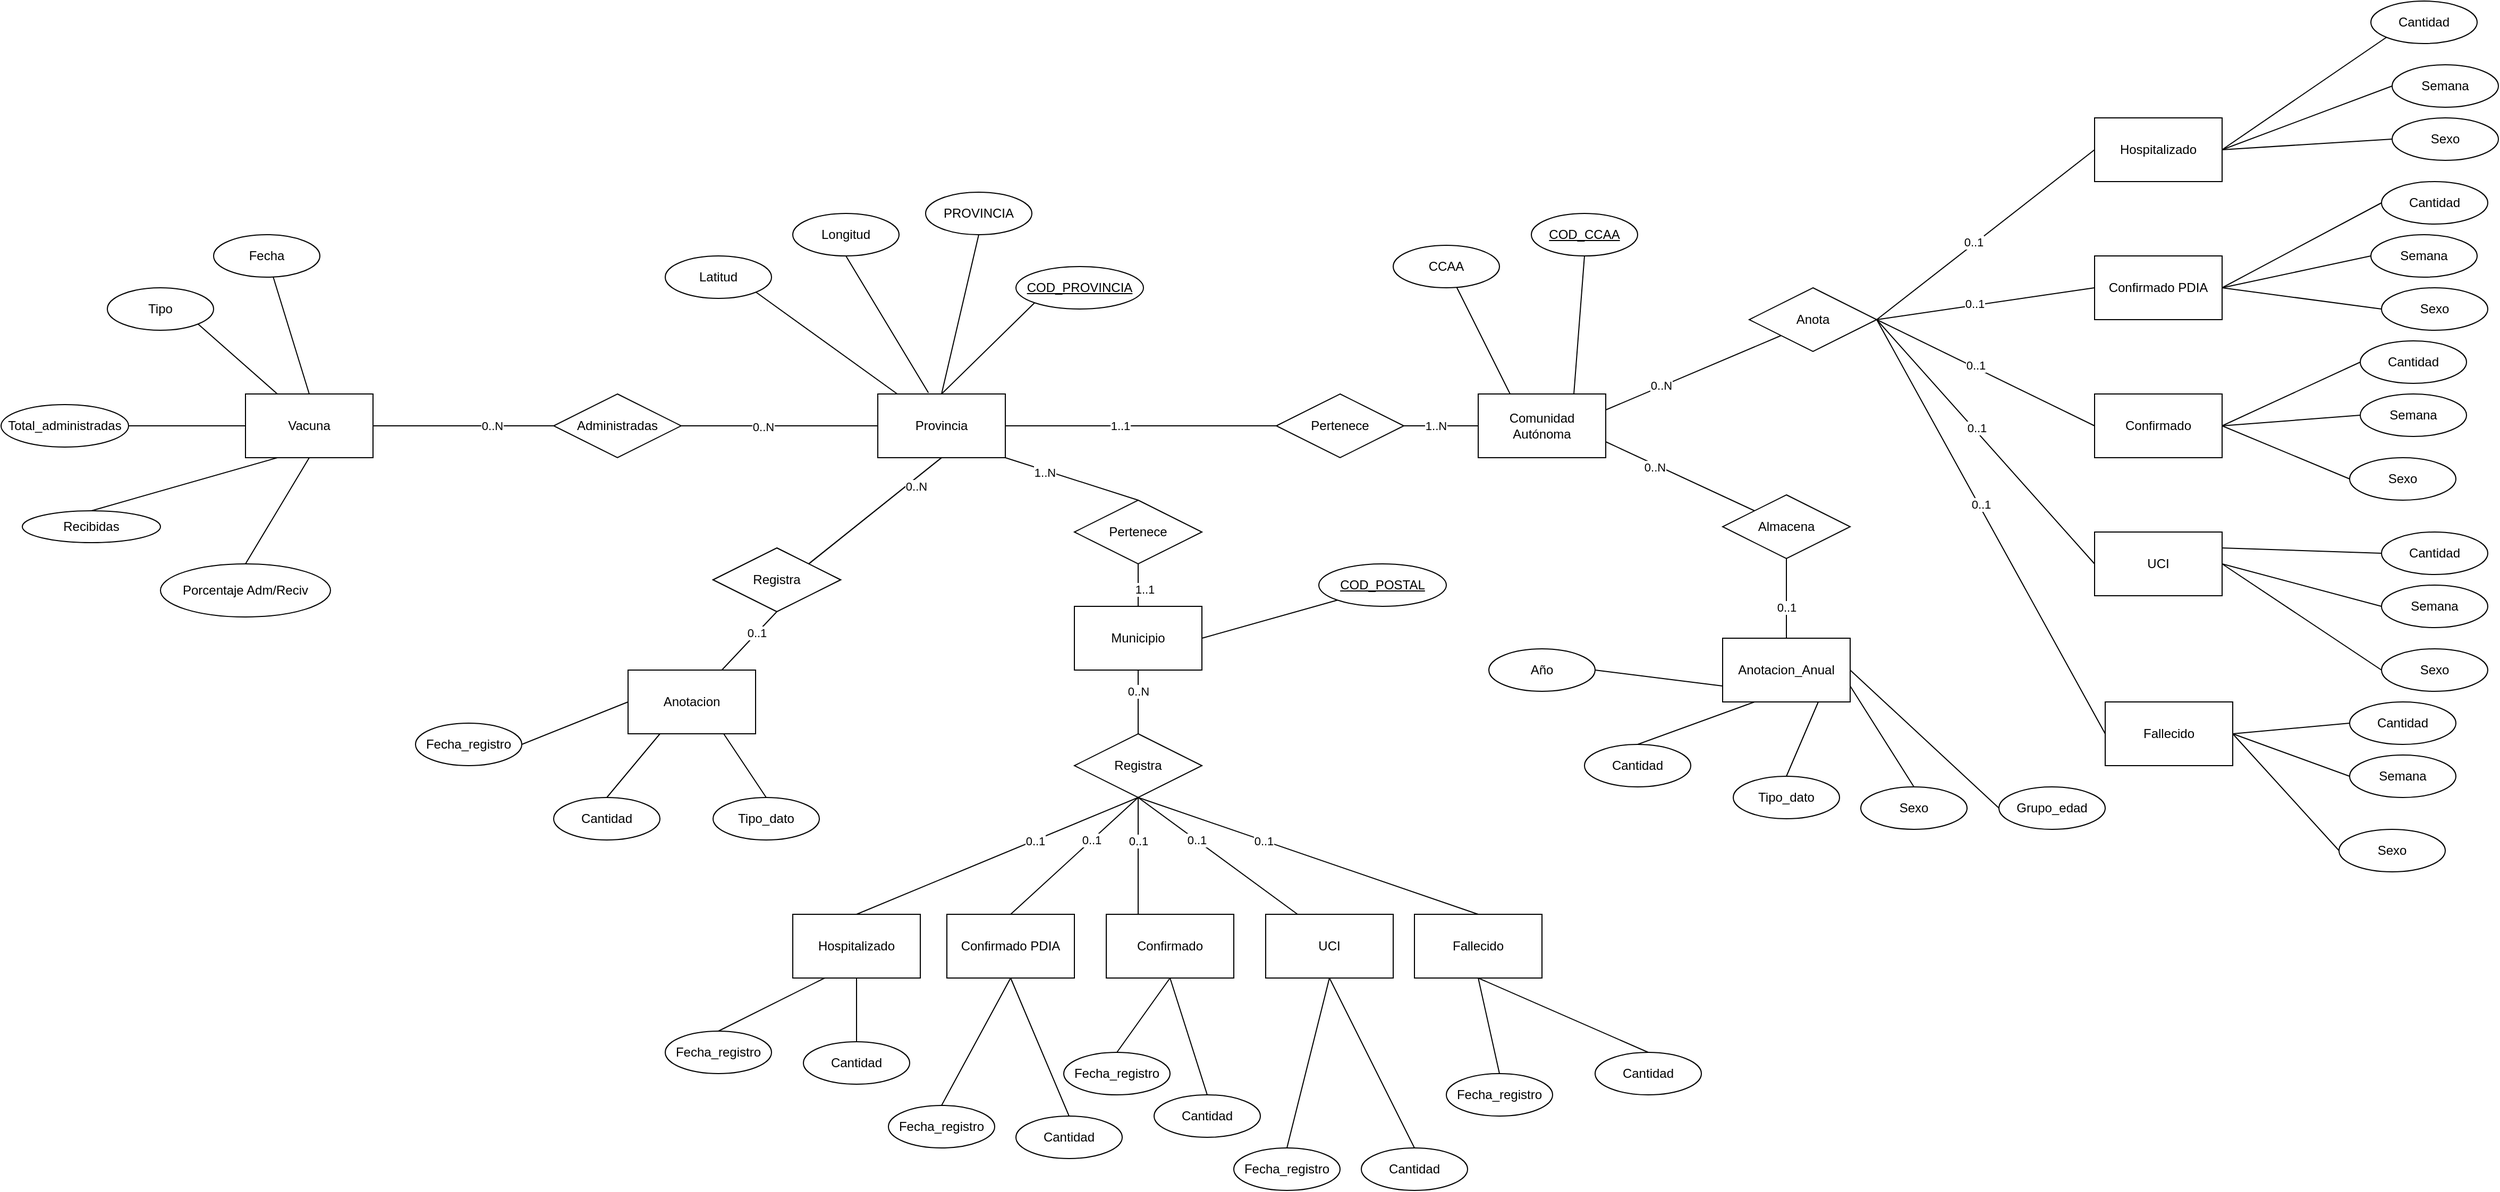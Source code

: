 <mxfile version="20.0.3" type="github">
  <diagram id="x1stXme_lI0jsgs1N3h_" name="Page-1">
    <mxGraphModel dx="2523" dy="934" grid="1" gridSize="10" guides="1" tooltips="1" connect="1" arrows="1" fold="1" page="1" pageScale="1" pageWidth="850" pageHeight="1100" math="0" shadow="0">
      <root>
        <mxCell id="0" />
        <mxCell id="1" parent="0" />
        <mxCell id="La3-25jKobvIbMl1DCS8-1" style="rounded=0;orthogonalLoop=1;jettySize=auto;html=1;exitX=0.5;exitY=1;exitDx=0;exitDy=0;entryX=1;entryY=0;entryDx=0;entryDy=0;endArrow=none;endFill=0;" parent="1" source="La3-25jKobvIbMl1DCS8-3" target="La3-25jKobvIbMl1DCS8-42" edge="1">
          <mxGeometry relative="1" as="geometry" />
        </mxCell>
        <mxCell id="La3-25jKobvIbMl1DCS8-2" value="0..N" style="edgeLabel;html=1;align=center;verticalAlign=middle;resizable=0;points=[];" parent="La3-25jKobvIbMl1DCS8-1" vertex="1" connectable="0">
          <mxGeometry x="-0.6" y="-2" relative="1" as="geometry">
            <mxPoint x="2" y="8" as="offset" />
          </mxGeometry>
        </mxCell>
        <mxCell id="La3-25jKobvIbMl1DCS8-3" value="Provincia" style="rounded=0;whiteSpace=wrap;html=1;" parent="1" vertex="1">
          <mxGeometry x="165" y="390" width="120" height="60" as="geometry" />
        </mxCell>
        <mxCell id="La3-25jKobvIbMl1DCS8-4" value="Pertenece" style="rhombus;whiteSpace=wrap;html=1;" parent="1" vertex="1">
          <mxGeometry x="540" y="390" width="120" height="60" as="geometry" />
        </mxCell>
        <mxCell id="La3-25jKobvIbMl1DCS8-5" value="Comunidad Autónoma" style="rounded=0;whiteSpace=wrap;html=1;" parent="1" vertex="1">
          <mxGeometry x="730" y="390" width="120" height="60" as="geometry" />
        </mxCell>
        <mxCell id="La3-25jKobvIbMl1DCS8-6" value="PROVINCIA" style="ellipse;whiteSpace=wrap;html=1;" parent="1" vertex="1">
          <mxGeometry x="210" y="200" width="100" height="40" as="geometry" />
        </mxCell>
        <mxCell id="La3-25jKobvIbMl1DCS8-7" value="&lt;u&gt;COD_PROVINCIA&lt;/u&gt;" style="ellipse;whiteSpace=wrap;html=1;" parent="1" vertex="1">
          <mxGeometry x="295" y="270" width="120" height="40" as="geometry" />
        </mxCell>
        <mxCell id="La3-25jKobvIbMl1DCS8-8" value="" style="endArrow=none;html=1;rounded=0;entryX=0;entryY=1;entryDx=0;entryDy=0;exitX=0.5;exitY=0;exitDx=0;exitDy=0;" parent="1" source="La3-25jKobvIbMl1DCS8-3" target="La3-25jKobvIbMl1DCS8-7" edge="1">
          <mxGeometry width="50" height="50" relative="1" as="geometry">
            <mxPoint x="405" y="530" as="sourcePoint" />
            <mxPoint x="455" y="480" as="targetPoint" />
          </mxGeometry>
        </mxCell>
        <mxCell id="La3-25jKobvIbMl1DCS8-9" value="" style="endArrow=none;html=1;rounded=0;entryX=0.5;entryY=1;entryDx=0;entryDy=0;exitX=0.5;exitY=0;exitDx=0;exitDy=0;" parent="1" source="La3-25jKobvIbMl1DCS8-3" target="La3-25jKobvIbMl1DCS8-6" edge="1">
          <mxGeometry width="50" height="50" relative="1" as="geometry">
            <mxPoint x="405" y="530" as="sourcePoint" />
            <mxPoint x="455" y="480" as="targetPoint" />
          </mxGeometry>
        </mxCell>
        <mxCell id="La3-25jKobvIbMl1DCS8-10" value="CCAA" style="ellipse;whiteSpace=wrap;html=1;" parent="1" vertex="1">
          <mxGeometry x="650" y="250" width="100" height="40" as="geometry" />
        </mxCell>
        <mxCell id="La3-25jKobvIbMl1DCS8-11" value="&lt;u&gt;COD_CCAA&lt;/u&gt;" style="ellipse;whiteSpace=wrap;html=1;" parent="1" vertex="1">
          <mxGeometry x="780" y="220" width="100" height="40" as="geometry" />
        </mxCell>
        <mxCell id="La3-25jKobvIbMl1DCS8-12" value="" style="endArrow=none;html=1;rounded=0;exitX=0.25;exitY=0;exitDx=0;exitDy=0;" parent="1" source="La3-25jKobvIbMl1DCS8-5" target="La3-25jKobvIbMl1DCS8-10" edge="1">
          <mxGeometry width="50" height="50" relative="1" as="geometry">
            <mxPoint x="670" y="380" as="sourcePoint" />
            <mxPoint x="720" y="330" as="targetPoint" />
          </mxGeometry>
        </mxCell>
        <mxCell id="La3-25jKobvIbMl1DCS8-13" value="" style="endArrow=none;html=1;rounded=0;entryX=0.5;entryY=1;entryDx=0;entryDy=0;exitX=0.75;exitY=0;exitDx=0;exitDy=0;" parent="1" source="La3-25jKobvIbMl1DCS8-5" target="La3-25jKobvIbMl1DCS8-11" edge="1">
          <mxGeometry width="50" height="50" relative="1" as="geometry">
            <mxPoint x="870" y="400" as="sourcePoint" />
            <mxPoint x="920" y="350" as="targetPoint" />
          </mxGeometry>
        </mxCell>
        <mxCell id="La3-25jKobvIbMl1DCS8-14" value="" style="endArrow=none;html=1;rounded=0;strokeColor=default;exitX=1;exitY=0.5;exitDx=0;exitDy=0;entryX=0;entryY=0.5;entryDx=0;entryDy=0;" parent="1" source="La3-25jKobvIbMl1DCS8-3" target="La3-25jKobvIbMl1DCS8-4" edge="1">
          <mxGeometry width="50" height="50" relative="1" as="geometry">
            <mxPoint x="275" y="450" as="sourcePoint" />
            <mxPoint x="345.0" y="420.0" as="targetPoint" />
          </mxGeometry>
        </mxCell>
        <mxCell id="La3-25jKobvIbMl1DCS8-15" value="1..1" style="edgeLabel;html=1;align=center;verticalAlign=middle;resizable=0;points=[];" parent="La3-25jKobvIbMl1DCS8-14" vertex="1" connectable="0">
          <mxGeometry x="-0.2" relative="1" as="geometry">
            <mxPoint x="6" as="offset" />
          </mxGeometry>
        </mxCell>
        <mxCell id="La3-25jKobvIbMl1DCS8-16" value="" style="endArrow=none;html=1;rounded=0;strokeColor=default;exitX=1;exitY=0.5;exitDx=0;exitDy=0;entryX=0;entryY=0.5;entryDx=0;entryDy=0;" parent="1" source="La3-25jKobvIbMl1DCS8-4" target="La3-25jKobvIbMl1DCS8-5" edge="1">
          <mxGeometry width="50" height="50" relative="1" as="geometry">
            <mxPoint x="670" y="419.5" as="sourcePoint" />
            <mxPoint x="770" y="419.5" as="targetPoint" />
          </mxGeometry>
        </mxCell>
        <mxCell id="La3-25jKobvIbMl1DCS8-17" value="1..N" style="edgeLabel;html=1;align=center;verticalAlign=middle;resizable=0;points=[];" parent="La3-25jKobvIbMl1DCS8-16" vertex="1" connectable="0">
          <mxGeometry x="0.214" y="-1" relative="1" as="geometry">
            <mxPoint x="-13" y="-1" as="offset" />
          </mxGeometry>
        </mxCell>
        <mxCell id="La3-25jKobvIbMl1DCS8-18" value="Vacuna" style="rounded=0;whiteSpace=wrap;html=1;" parent="1" vertex="1">
          <mxGeometry x="-430" y="390" width="120" height="60" as="geometry" />
        </mxCell>
        <mxCell id="La3-25jKobvIbMl1DCS8-19" value="Tipo" style="ellipse;whiteSpace=wrap;html=1;" parent="1" vertex="1">
          <mxGeometry x="-560" y="290" width="100" height="40" as="geometry" />
        </mxCell>
        <mxCell id="La3-25jKobvIbMl1DCS8-20" value="" style="endArrow=none;html=1;rounded=0;strokeColor=default;entryX=0.25;entryY=0;entryDx=0;entryDy=0;exitX=1;exitY=1;exitDx=0;exitDy=0;" parent="1" source="La3-25jKobvIbMl1DCS8-19" target="La3-25jKobvIbMl1DCS8-18" edge="1">
          <mxGeometry width="50" height="50" relative="1" as="geometry">
            <mxPoint x="-710" y="490" as="sourcePoint" />
            <mxPoint x="-660" y="440" as="targetPoint" />
          </mxGeometry>
        </mxCell>
        <mxCell id="La3-25jKobvIbMl1DCS8-21" value="Total_administradas" style="ellipse;whiteSpace=wrap;html=1;" parent="1" vertex="1">
          <mxGeometry x="-660" y="400" width="120" height="40" as="geometry" />
        </mxCell>
        <mxCell id="La3-25jKobvIbMl1DCS8-22" value="" style="endArrow=none;html=1;rounded=0;strokeColor=default;entryX=0;entryY=0.5;entryDx=0;entryDy=0;exitX=1;exitY=0.5;exitDx=0;exitDy=0;" parent="1" source="La3-25jKobvIbMl1DCS8-21" target="La3-25jKobvIbMl1DCS8-18" edge="1">
          <mxGeometry width="50" height="50" relative="1" as="geometry">
            <mxPoint x="-560" y="510" as="sourcePoint" />
            <mxPoint x="-460" y="460" as="targetPoint" />
          </mxGeometry>
        </mxCell>
        <mxCell id="La3-25jKobvIbMl1DCS8-23" value="Recibidas" style="ellipse;whiteSpace=wrap;html=1;" parent="1" vertex="1">
          <mxGeometry x="-640" y="500" width="130" height="30" as="geometry" />
        </mxCell>
        <mxCell id="La3-25jKobvIbMl1DCS8-24" value="" style="endArrow=none;html=1;rounded=0;strokeColor=default;entryX=0.25;entryY=1;entryDx=0;entryDy=0;exitX=0.5;exitY=0;exitDx=0;exitDy=0;" parent="1" source="La3-25jKobvIbMl1DCS8-23" target="La3-25jKobvIbMl1DCS8-18" edge="1">
          <mxGeometry width="50" height="50" relative="1" as="geometry">
            <mxPoint x="-650" y="540" as="sourcePoint" />
            <mxPoint x="-570" y="450" as="targetPoint" />
          </mxGeometry>
        </mxCell>
        <mxCell id="La3-25jKobvIbMl1DCS8-25" value="Porcentaje Adm/Reciv" style="ellipse;whiteSpace=wrap;html=1;" parent="1" vertex="1">
          <mxGeometry x="-510" y="550" width="160" height="50" as="geometry" />
        </mxCell>
        <mxCell id="La3-25jKobvIbMl1DCS8-26" value="" style="endArrow=none;html=1;rounded=0;strokeColor=default;exitX=0.5;exitY=0;exitDx=0;exitDy=0;entryX=0.5;entryY=1;entryDx=0;entryDy=0;" parent="1" source="La3-25jKobvIbMl1DCS8-25" target="La3-25jKobvIbMl1DCS8-18" edge="1">
          <mxGeometry width="50" height="50" relative="1" as="geometry">
            <mxPoint x="-420" y="570" as="sourcePoint" />
            <mxPoint x="-440" y="450" as="targetPoint" />
          </mxGeometry>
        </mxCell>
        <mxCell id="La3-25jKobvIbMl1DCS8-27" value="Administradas" style="rhombus;whiteSpace=wrap;html=1;" parent="1" vertex="1">
          <mxGeometry x="-140" y="390" width="120" height="60" as="geometry" />
        </mxCell>
        <mxCell id="La3-25jKobvIbMl1DCS8-28" value="" style="endArrow=none;html=1;rounded=0;entryX=0;entryY=0.5;entryDx=0;entryDy=0;exitX=1;exitY=0.5;exitDx=0;exitDy=0;" parent="1" source="La3-25jKobvIbMl1DCS8-27" target="La3-25jKobvIbMl1DCS8-3" edge="1">
          <mxGeometry width="50" height="50" relative="1" as="geometry">
            <mxPoint x="244.64" y="550.86" as="sourcePoint" />
            <mxPoint x="210" y="420" as="targetPoint" />
          </mxGeometry>
        </mxCell>
        <mxCell id="La3-25jKobvIbMl1DCS8-29" value="0..N" style="edgeLabel;html=1;align=center;verticalAlign=middle;resizable=0;points=[];" parent="La3-25jKobvIbMl1DCS8-28" vertex="1" connectable="0">
          <mxGeometry x="0.25" y="-1" relative="1" as="geometry">
            <mxPoint x="-39" as="offset" />
          </mxGeometry>
        </mxCell>
        <mxCell id="La3-25jKobvIbMl1DCS8-30" value="" style="endArrow=none;html=1;rounded=0;entryX=0;entryY=0.5;entryDx=0;entryDy=0;exitX=1;exitY=0.5;exitDx=0;exitDy=0;" parent="1" source="La3-25jKobvIbMl1DCS8-18" target="La3-25jKobvIbMl1DCS8-27" edge="1">
          <mxGeometry width="50" height="50" relative="1" as="geometry">
            <mxPoint x="-320" y="520" as="sourcePoint" />
            <mxPoint x="-240" y="450" as="targetPoint" />
          </mxGeometry>
        </mxCell>
        <mxCell id="La3-25jKobvIbMl1DCS8-31" value="0..N" style="edgeLabel;html=1;align=center;verticalAlign=middle;resizable=0;points=[];" parent="La3-25jKobvIbMl1DCS8-30" vertex="1" connectable="0">
          <mxGeometry x="-0.4" y="-2" relative="1" as="geometry">
            <mxPoint x="61" y="-2" as="offset" />
          </mxGeometry>
        </mxCell>
        <mxCell id="La3-25jKobvIbMl1DCS8-32" value="Anotacion" style="rounded=0;whiteSpace=wrap;html=1;" parent="1" vertex="1">
          <mxGeometry x="-70" y="650" width="120" height="60" as="geometry" />
        </mxCell>
        <mxCell id="La3-25jKobvIbMl1DCS8-33" value="Municipio" style="rounded=0;whiteSpace=wrap;html=1;" parent="1" vertex="1">
          <mxGeometry x="350" y="590" width="120" height="60" as="geometry" />
        </mxCell>
        <mxCell id="La3-25jKobvIbMl1DCS8-34" value="Tipo_dato" style="ellipse;whiteSpace=wrap;html=1;" parent="1" vertex="1">
          <mxGeometry x="10" y="770" width="100" height="40" as="geometry" />
        </mxCell>
        <mxCell id="La3-25jKobvIbMl1DCS8-35" value="" style="endArrow=none;html=1;rounded=0;entryX=0.5;entryY=0;entryDx=0;entryDy=0;exitX=0.75;exitY=1;exitDx=0;exitDy=0;" parent="1" source="La3-25jKobvIbMl1DCS8-32" target="La3-25jKobvIbMl1DCS8-34" edge="1">
          <mxGeometry width="50" height="50" relative="1" as="geometry">
            <mxPoint x="-75.0" y="725.0" as="sourcePoint" />
            <mxPoint x="5.0" y="625" as="targetPoint" />
          </mxGeometry>
        </mxCell>
        <mxCell id="La3-25jKobvIbMl1DCS8-36" value="Cantidad" style="ellipse;whiteSpace=wrap;html=1;" parent="1" vertex="1">
          <mxGeometry x="-140" y="770" width="100" height="40" as="geometry" />
        </mxCell>
        <mxCell id="La3-25jKobvIbMl1DCS8-37" value="" style="endArrow=none;html=1;rounded=0;entryX=0.5;entryY=0;entryDx=0;entryDy=0;exitX=0.25;exitY=1;exitDx=0;exitDy=0;" parent="1" source="La3-25jKobvIbMl1DCS8-32" target="La3-25jKobvIbMl1DCS8-36" edge="1">
          <mxGeometry width="50" height="50" relative="1" as="geometry">
            <mxPoint x="-5.0" y="825.0" as="sourcePoint" />
            <mxPoint x="99.854" y="875.774" as="targetPoint" />
          </mxGeometry>
        </mxCell>
        <mxCell id="La3-25jKobvIbMl1DCS8-38" value="Latitud" style="ellipse;whiteSpace=wrap;html=1;" parent="1" vertex="1">
          <mxGeometry x="-35" y="260" width="100" height="40" as="geometry" />
        </mxCell>
        <mxCell id="La3-25jKobvIbMl1DCS8-39" value="Longitud" style="ellipse;whiteSpace=wrap;html=1;" parent="1" vertex="1">
          <mxGeometry x="85" y="220" width="100" height="40" as="geometry" />
        </mxCell>
        <mxCell id="La3-25jKobvIbMl1DCS8-40" value="" style="endArrow=none;html=1;rounded=0;entryX=0.5;entryY=1;entryDx=0;entryDy=0;exitX=0.397;exitY=-0.018;exitDx=0;exitDy=0;exitPerimeter=0;" parent="1" source="La3-25jKobvIbMl1DCS8-3" target="La3-25jKobvIbMl1DCS8-39" edge="1">
          <mxGeometry width="50" height="50" relative="1" as="geometry">
            <mxPoint x="235.0" y="400.0" as="sourcePoint" />
            <mxPoint x="359.854" y="344.226" as="targetPoint" />
          </mxGeometry>
        </mxCell>
        <mxCell id="La3-25jKobvIbMl1DCS8-41" value="" style="endArrow=none;html=1;rounded=0;entryX=1;entryY=1;entryDx=0;entryDy=0;" parent="1" source="La3-25jKobvIbMl1DCS8-3" target="La3-25jKobvIbMl1DCS8-38" edge="1">
          <mxGeometry width="50" height="50" relative="1" as="geometry">
            <mxPoint x="245.0" y="410.0" as="sourcePoint" />
            <mxPoint x="369.854" y="354.226" as="targetPoint" />
          </mxGeometry>
        </mxCell>
        <mxCell id="La3-25jKobvIbMl1DCS8-42" value="Registra" style="rhombus;whiteSpace=wrap;html=1;" parent="1" vertex="1">
          <mxGeometry x="10" y="535" width="120" height="60" as="geometry" />
        </mxCell>
        <mxCell id="La3-25jKobvIbMl1DCS8-43" style="rounded=0;orthogonalLoop=1;jettySize=auto;html=1;exitX=0.5;exitY=1;exitDx=0;exitDy=0;endArrow=none;endFill=0;" parent="1" source="La3-25jKobvIbMl1DCS8-42" target="La3-25jKobvIbMl1DCS8-32" edge="1">
          <mxGeometry relative="1" as="geometry">
            <mxPoint x="224.58" y="570.0" as="sourcePoint" />
            <mxPoint x="224.58" y="630" as="targetPoint" />
          </mxGeometry>
        </mxCell>
        <mxCell id="La3-25jKobvIbMl1DCS8-44" value="0..1" style="edgeLabel;html=1;align=center;verticalAlign=middle;resizable=0;points=[];" parent="La3-25jKobvIbMl1DCS8-43" vertex="1" connectable="0">
          <mxGeometry x="-0.267" relative="1" as="geometry">
            <mxPoint as="offset" />
          </mxGeometry>
        </mxCell>
        <mxCell id="La3-25jKobvIbMl1DCS8-45" value="Fecha_registro" style="ellipse;whiteSpace=wrap;html=1;" parent="1" vertex="1">
          <mxGeometry x="-270" y="700" width="100" height="40" as="geometry" />
        </mxCell>
        <mxCell id="La3-25jKobvIbMl1DCS8-46" value="" style="endArrow=none;html=1;rounded=0;entryX=1;entryY=0.5;entryDx=0;entryDy=0;exitX=0;exitY=0.5;exitDx=0;exitDy=0;" parent="1" source="La3-25jKobvIbMl1DCS8-32" target="La3-25jKobvIbMl1DCS8-45" edge="1">
          <mxGeometry width="50" height="50" relative="1" as="geometry">
            <mxPoint x="235" y="400.0" as="sourcePoint" />
            <mxPoint x="322.574" y="314.142" as="targetPoint" />
          </mxGeometry>
        </mxCell>
        <mxCell id="La3-25jKobvIbMl1DCS8-54" value="Semana" style="ellipse;whiteSpace=wrap;html=1;" parent="1" vertex="1">
          <mxGeometry x="1590" y="80" width="100" height="40" as="geometry" />
        </mxCell>
        <mxCell id="La3-25jKobvIbMl1DCS8-55" value="" style="endArrow=none;html=1;rounded=0;entryX=0;entryY=0.5;entryDx=0;entryDy=0;exitX=1;exitY=0.5;exitDx=0;exitDy=0;" parent="1" source="La3-25jKobvIbMl1DCS8-120" target="La3-25jKobvIbMl1DCS8-54" edge="1">
          <mxGeometry width="50" height="50" relative="1" as="geometry">
            <mxPoint x="1310" y="260" as="sourcePoint" />
            <mxPoint x="1250" y="320" as="targetPoint" />
          </mxGeometry>
        </mxCell>
        <mxCell id="La3-25jKobvIbMl1DCS8-56" value="Grupo_edad" style="ellipse;whiteSpace=wrap;html=1;" parent="1" vertex="1">
          <mxGeometry x="1220" y="760" width="100" height="40" as="geometry" />
        </mxCell>
        <mxCell id="La3-25jKobvIbMl1DCS8-57" value="" style="endArrow=none;html=1;rounded=0;exitX=0;exitY=0.5;exitDx=0;exitDy=0;entryX=1;entryY=0.5;entryDx=0;entryDy=0;" parent="1" source="La3-25jKobvIbMl1DCS8-56" target="La3-25jKobvIbMl1DCS8-78" edge="1">
          <mxGeometry width="50" height="50" relative="1" as="geometry">
            <mxPoint x="1515" y="430" as="sourcePoint" />
            <mxPoint x="1280" y="600" as="targetPoint" />
          </mxGeometry>
        </mxCell>
        <mxCell id="La3-25jKobvIbMl1DCS8-58" value="Pertenece" style="rhombus;whiteSpace=wrap;html=1;" parent="1" vertex="1">
          <mxGeometry x="350" y="490" width="120" height="60" as="geometry" />
        </mxCell>
        <mxCell id="La3-25jKobvIbMl1DCS8-59" value="" style="endArrow=none;html=1;rounded=0;strokeColor=default;exitX=0.5;exitY=0;exitDx=0;exitDy=0;entryX=0.5;entryY=1;entryDx=0;entryDy=0;" parent="1" source="La3-25jKobvIbMl1DCS8-33" target="La3-25jKobvIbMl1DCS8-58" edge="1">
          <mxGeometry width="50" height="50" relative="1" as="geometry">
            <mxPoint x="232.5" y="520" as="sourcePoint" />
            <mxPoint x="292.5" y="520.0" as="targetPoint" />
          </mxGeometry>
        </mxCell>
        <mxCell id="La3-25jKobvIbMl1DCS8-60" value="1..1" style="edgeLabel;html=1;align=center;verticalAlign=middle;resizable=0;points=[];" parent="La3-25jKobvIbMl1DCS8-59" vertex="1" connectable="0">
          <mxGeometry x="-0.2" relative="1" as="geometry">
            <mxPoint x="6" as="offset" />
          </mxGeometry>
        </mxCell>
        <mxCell id="La3-25jKobvIbMl1DCS8-61" value="" style="endArrow=none;html=1;rounded=0;strokeColor=default;exitX=0.5;exitY=0;exitDx=0;exitDy=0;entryX=1;entryY=1;entryDx=0;entryDy=0;" parent="1" source="La3-25jKobvIbMl1DCS8-58" target="La3-25jKobvIbMl1DCS8-3" edge="1">
          <mxGeometry width="50" height="50" relative="1" as="geometry">
            <mxPoint x="617.5" y="519.5" as="sourcePoint" />
            <mxPoint x="677.5" y="520" as="targetPoint" />
          </mxGeometry>
        </mxCell>
        <mxCell id="La3-25jKobvIbMl1DCS8-62" value="1..N" style="edgeLabel;html=1;align=center;verticalAlign=middle;resizable=0;points=[];" parent="La3-25jKobvIbMl1DCS8-61" vertex="1" connectable="0">
          <mxGeometry x="0.214" y="-1" relative="1" as="geometry">
            <mxPoint x="-13" y="-1" as="offset" />
          </mxGeometry>
        </mxCell>
        <mxCell id="La3-25jKobvIbMl1DCS8-67" value="" style="endArrow=none;html=1;rounded=0;entryX=0.5;entryY=0;entryDx=0;entryDy=0;exitX=0.5;exitY=1;exitDx=0;exitDy=0;" parent="1" source="La3-25jKobvIbMl1DCS8-99" target="La3-25jKobvIbMl1DCS8-106" edge="1">
          <mxGeometry width="50" height="50" relative="1" as="geometry">
            <mxPoint x="385" y="880" as="sourcePoint" />
            <mxPoint x="335.0" y="940" as="targetPoint" />
          </mxGeometry>
        </mxCell>
        <mxCell id="La3-25jKobvIbMl1DCS8-68" style="rounded=0;orthogonalLoop=1;jettySize=auto;html=1;exitX=0.5;exitY=1;exitDx=0;exitDy=0;entryX=1;entryY=0;entryDx=0;entryDy=0;endArrow=none;endFill=0;" parent="1" target="La3-25jKobvIbMl1DCS8-70" edge="1">
          <mxGeometry relative="1" as="geometry">
            <mxPoint x="225" y="450" as="sourcePoint" />
          </mxGeometry>
        </mxCell>
        <mxCell id="La3-25jKobvIbMl1DCS8-69" value="0..N" style="edgeLabel;html=1;align=center;verticalAlign=middle;resizable=0;points=[];" parent="La3-25jKobvIbMl1DCS8-68" vertex="1" connectable="0">
          <mxGeometry x="-0.6" y="-2" relative="1" as="geometry">
            <mxPoint x="2" y="8" as="offset" />
          </mxGeometry>
        </mxCell>
        <mxCell id="La3-25jKobvIbMl1DCS8-70" value="Registra" style="rhombus;whiteSpace=wrap;html=1;" parent="1" vertex="1">
          <mxGeometry x="10" y="535" width="120" height="60" as="geometry" />
        </mxCell>
        <mxCell id="La3-25jKobvIbMl1DCS8-71" style="rounded=0;orthogonalLoop=1;jettySize=auto;html=1;exitX=0.5;exitY=1;exitDx=0;exitDy=0;endArrow=none;endFill=0;entryX=0.5;entryY=0;entryDx=0;entryDy=0;" parent="1" source="La3-25jKobvIbMl1DCS8-77" target="La3-25jKobvIbMl1DCS8-99" edge="1">
          <mxGeometry relative="1" as="geometry">
            <mxPoint x="700" y="825" as="sourcePoint" />
            <mxPoint x="410.0" y="810" as="targetPoint" />
          </mxGeometry>
        </mxCell>
        <mxCell id="La3-25jKobvIbMl1DCS8-72" value="0..1" style="edgeLabel;html=1;align=center;verticalAlign=middle;resizable=0;points=[];" parent="La3-25jKobvIbMl1DCS8-71" vertex="1" connectable="0">
          <mxGeometry x="-0.267" relative="1" as="geometry">
            <mxPoint as="offset" />
          </mxGeometry>
        </mxCell>
        <mxCell id="La3-25jKobvIbMl1DCS8-73" value="Fecha_registro" style="ellipse;whiteSpace=wrap;html=1;" parent="1" vertex="1">
          <mxGeometry x="-35" y="990" width="100" height="40" as="geometry" />
        </mxCell>
        <mxCell id="La3-25jKobvIbMl1DCS8-74" value="" style="endArrow=none;html=1;rounded=0;entryX=0.5;entryY=0;entryDx=0;entryDy=0;exitX=0.25;exitY=1;exitDx=0;exitDy=0;" parent="1" source="La3-25jKobvIbMl1DCS8-99" target="La3-25jKobvIbMl1DCS8-73" edge="1">
          <mxGeometry width="50" height="50" relative="1" as="geometry">
            <mxPoint x="640" y="795" as="sourcePoint" />
            <mxPoint x="952.574" y="544.142" as="targetPoint" />
          </mxGeometry>
        </mxCell>
        <mxCell id="La3-25jKobvIbMl1DCS8-75" style="rounded=0;orthogonalLoop=1;jettySize=auto;html=1;exitX=0.5;exitY=1;exitDx=0;exitDy=0;entryX=0.5;entryY=0;entryDx=0;entryDy=0;endArrow=none;endFill=0;" parent="1" source="La3-25jKobvIbMl1DCS8-33" target="La3-25jKobvIbMl1DCS8-77" edge="1">
          <mxGeometry relative="1" as="geometry">
            <mxPoint x="855" y="680" as="sourcePoint" />
          </mxGeometry>
        </mxCell>
        <mxCell id="La3-25jKobvIbMl1DCS8-76" value="0..N" style="edgeLabel;html=1;align=center;verticalAlign=middle;resizable=0;points=[];" parent="La3-25jKobvIbMl1DCS8-75" vertex="1" connectable="0">
          <mxGeometry x="-0.6" y="-2" relative="1" as="geometry">
            <mxPoint x="2" y="8" as="offset" />
          </mxGeometry>
        </mxCell>
        <mxCell id="La3-25jKobvIbMl1DCS8-77" value="Registra" style="rhombus;whiteSpace=wrap;html=1;" parent="1" vertex="1">
          <mxGeometry x="350" y="710" width="120" height="60" as="geometry" />
        </mxCell>
        <mxCell id="La3-25jKobvIbMl1DCS8-78" value="Anotacion_Anual" style="rounded=0;whiteSpace=wrap;html=1;" parent="1" vertex="1">
          <mxGeometry x="960" y="620" width="120" height="60" as="geometry" />
        </mxCell>
        <mxCell id="La3-25jKobvIbMl1DCS8-79" value="Tipo_dato" style="ellipse;whiteSpace=wrap;html=1;" parent="1" vertex="1">
          <mxGeometry x="970" y="750" width="100" height="40" as="geometry" />
        </mxCell>
        <mxCell id="La3-25jKobvIbMl1DCS8-80" value="Cantidad" style="ellipse;whiteSpace=wrap;html=1;" parent="1" vertex="1">
          <mxGeometry x="830" y="720" width="100" height="40" as="geometry" />
        </mxCell>
        <mxCell id="La3-25jKobvIbMl1DCS8-81" value="" style="endArrow=none;html=1;rounded=0;entryX=0.5;entryY=0;entryDx=0;entryDy=0;exitX=0.25;exitY=1;exitDx=0;exitDy=0;" parent="1" source="La3-25jKobvIbMl1DCS8-78" target="La3-25jKobvIbMl1DCS8-80" edge="1">
          <mxGeometry width="50" height="50" relative="1" as="geometry">
            <mxPoint x="840" y="670" as="sourcePoint" />
            <mxPoint x="880" y="730" as="targetPoint" />
          </mxGeometry>
        </mxCell>
        <mxCell id="La3-25jKobvIbMl1DCS8-82" value="" style="endArrow=none;html=1;rounded=0;entryX=0.5;entryY=0;entryDx=0;entryDy=0;exitX=0.75;exitY=1;exitDx=0;exitDy=0;" parent="1" source="La3-25jKobvIbMl1DCS8-78" target="La3-25jKobvIbMl1DCS8-79" edge="1">
          <mxGeometry width="50" height="50" relative="1" as="geometry">
            <mxPoint x="780" y="670" as="sourcePoint" />
            <mxPoint x="730" y="730" as="targetPoint" />
          </mxGeometry>
        </mxCell>
        <mxCell id="La3-25jKobvIbMl1DCS8-83" value="Sexo" style="ellipse;whiteSpace=wrap;html=1;" parent="1" vertex="1">
          <mxGeometry x="1090" y="760" width="100" height="40" as="geometry" />
        </mxCell>
        <mxCell id="La3-25jKobvIbMl1DCS8-84" value="" style="endArrow=none;html=1;rounded=0;entryX=1;entryY=0.75;entryDx=0;entryDy=0;exitX=0.5;exitY=0;exitDx=0;exitDy=0;" parent="1" source="La3-25jKobvIbMl1DCS8-83" target="La3-25jKobvIbMl1DCS8-78" edge="1">
          <mxGeometry width="50" height="50" relative="1" as="geometry">
            <mxPoint x="870" y="680" as="sourcePoint" />
            <mxPoint x="1220" y="665" as="targetPoint" />
          </mxGeometry>
        </mxCell>
        <mxCell id="La3-25jKobvIbMl1DCS8-85" value="Anota" style="rhombus;whiteSpace=wrap;html=1;" parent="1" vertex="1">
          <mxGeometry x="985" y="290" width="120" height="60" as="geometry" />
        </mxCell>
        <mxCell id="La3-25jKobvIbMl1DCS8-86" value="" style="endArrow=none;html=1;rounded=0;entryX=0;entryY=1;entryDx=0;entryDy=0;exitX=1;exitY=0.25;exitDx=0;exitDy=0;" parent="1" source="La3-25jKobvIbMl1DCS8-5" target="La3-25jKobvIbMl1DCS8-85" edge="1">
          <mxGeometry width="50" height="50" relative="1" as="geometry">
            <mxPoint x="1310" y="260" as="sourcePoint" />
            <mxPoint x="1500" y="320" as="targetPoint" />
          </mxGeometry>
        </mxCell>
        <mxCell id="La3-25jKobvIbMl1DCS8-87" value="0..N" style="edgeLabel;html=1;align=center;verticalAlign=middle;resizable=0;points=[];" parent="La3-25jKobvIbMl1DCS8-86" vertex="1" connectable="0">
          <mxGeometry x="-0.37" y="1" relative="1" as="geometry">
            <mxPoint as="offset" />
          </mxGeometry>
        </mxCell>
        <mxCell id="La3-25jKobvIbMl1DCS8-88" value="" style="endArrow=none;html=1;rounded=0;entryX=1;entryY=0.5;entryDx=0;entryDy=0;exitX=0;exitY=0.5;exitDx=0;exitDy=0;" parent="1" source="La3-25jKobvIbMl1DCS8-120" target="La3-25jKobvIbMl1DCS8-85" edge="1">
          <mxGeometry width="50" height="50" relative="1" as="geometry">
            <mxPoint x="1320" y="270" as="sourcePoint" />
            <mxPoint x="1510" y="330" as="targetPoint" />
          </mxGeometry>
        </mxCell>
        <mxCell id="La3-25jKobvIbMl1DCS8-89" value="0..1" style="edgeLabel;html=1;align=center;verticalAlign=middle;resizable=0;points=[];" parent="La3-25jKobvIbMl1DCS8-88" vertex="1" connectable="0">
          <mxGeometry x="0.102" y="-2" relative="1" as="geometry">
            <mxPoint as="offset" />
          </mxGeometry>
        </mxCell>
        <mxCell id="La3-25jKobvIbMl1DCS8-90" value="Año" style="ellipse;whiteSpace=wrap;html=1;" parent="1" vertex="1">
          <mxGeometry x="740" y="630" width="100" height="40" as="geometry" />
        </mxCell>
        <mxCell id="La3-25jKobvIbMl1DCS8-91" value="" style="endArrow=none;html=1;rounded=0;entryX=1;entryY=0.5;entryDx=0;entryDy=0;exitX=0;exitY=0.75;exitDx=0;exitDy=0;" parent="1" source="La3-25jKobvIbMl1DCS8-78" target="La3-25jKobvIbMl1DCS8-90" edge="1">
          <mxGeometry width="50" height="50" relative="1" as="geometry">
            <mxPoint x="1240" y="565" as="sourcePoint" />
            <mxPoint x="1180" y="625" as="targetPoint" />
          </mxGeometry>
        </mxCell>
        <mxCell id="La3-25jKobvIbMl1DCS8-92" value="Almacena" style="rhombus;whiteSpace=wrap;html=1;" parent="1" vertex="1">
          <mxGeometry x="960" y="485" width="120" height="60" as="geometry" />
        </mxCell>
        <mxCell id="La3-25jKobvIbMl1DCS8-93" value="" style="endArrow=none;html=1;rounded=0;entryX=0;entryY=0;entryDx=0;entryDy=0;exitX=1;exitY=0.75;exitDx=0;exitDy=0;" parent="1" source="La3-25jKobvIbMl1DCS8-5" target="La3-25jKobvIbMl1DCS8-92" edge="1">
          <mxGeometry width="50" height="50" relative="1" as="geometry">
            <mxPoint x="780" y="710" as="sourcePoint" />
            <mxPoint x="1430" y="625" as="targetPoint" />
          </mxGeometry>
        </mxCell>
        <mxCell id="La3-25jKobvIbMl1DCS8-94" value="0..N" style="edgeLabel;html=1;align=center;verticalAlign=middle;resizable=0;points=[];" parent="La3-25jKobvIbMl1DCS8-93" vertex="1" connectable="0">
          <mxGeometry x="-0.339" y="-2" relative="1" as="geometry">
            <mxPoint as="offset" />
          </mxGeometry>
        </mxCell>
        <mxCell id="La3-25jKobvIbMl1DCS8-95" value="" style="endArrow=none;html=1;rounded=0;entryX=0.5;entryY=1;entryDx=0;entryDy=0;exitX=0.5;exitY=0;exitDx=0;exitDy=0;" parent="1" source="La3-25jKobvIbMl1DCS8-78" target="La3-25jKobvIbMl1DCS8-92" edge="1">
          <mxGeometry width="50" height="50" relative="1" as="geometry">
            <mxPoint x="1140" y="525" as="sourcePoint" />
            <mxPoint x="1440" y="635" as="targetPoint" />
          </mxGeometry>
        </mxCell>
        <mxCell id="La3-25jKobvIbMl1DCS8-96" value="0..1" style="edgeLabel;html=1;align=center;verticalAlign=middle;resizable=0;points=[];" parent="La3-25jKobvIbMl1DCS8-95" vertex="1" connectable="0">
          <mxGeometry x="-0.208" relative="1" as="geometry">
            <mxPoint as="offset" />
          </mxGeometry>
        </mxCell>
        <mxCell id="La3-25jKobvIbMl1DCS8-97" value="Fecha" style="ellipse;whiteSpace=wrap;html=1;" parent="1" vertex="1">
          <mxGeometry x="-460" y="240" width="100" height="40" as="geometry" />
        </mxCell>
        <mxCell id="La3-25jKobvIbMl1DCS8-98" value="" style="endArrow=none;html=1;rounded=0;exitX=0.5;exitY=0;exitDx=0;exitDy=0;" parent="1" source="La3-25jKobvIbMl1DCS8-18" target="La3-25jKobvIbMl1DCS8-97" edge="1">
          <mxGeometry width="50" height="50" relative="1" as="geometry">
            <mxPoint x="-80" y="245" as="sourcePoint" />
            <mxPoint x="232.574" y="-5.858" as="targetPoint" />
          </mxGeometry>
        </mxCell>
        <mxCell id="La3-25jKobvIbMl1DCS8-99" value="Hospitalizado" style="rounded=0;whiteSpace=wrap;html=1;" parent="1" vertex="1">
          <mxGeometry x="85" y="880" width="120" height="60" as="geometry" />
        </mxCell>
        <mxCell id="La3-25jKobvIbMl1DCS8-100" value="Confirmado PDIA" style="rounded=0;whiteSpace=wrap;html=1;" parent="1" vertex="1">
          <mxGeometry x="230" y="880" width="120" height="60" as="geometry" />
        </mxCell>
        <mxCell id="La3-25jKobvIbMl1DCS8-101" value="UCI" style="rounded=0;whiteSpace=wrap;html=1;" parent="1" vertex="1">
          <mxGeometry x="530" y="880" width="120" height="60" as="geometry" />
        </mxCell>
        <mxCell id="La3-25jKobvIbMl1DCS8-102" value="Confirmado" style="rounded=0;whiteSpace=wrap;html=1;" parent="1" vertex="1">
          <mxGeometry x="380" y="880" width="120" height="60" as="geometry" />
        </mxCell>
        <mxCell id="La3-25jKobvIbMl1DCS8-105" value="Fallecido" style="rounded=0;whiteSpace=wrap;html=1;" parent="1" vertex="1">
          <mxGeometry x="670" y="880" width="120" height="60" as="geometry" />
        </mxCell>
        <mxCell id="La3-25jKobvIbMl1DCS8-106" value="Cantidad" style="ellipse;whiteSpace=wrap;html=1;" parent="1" vertex="1">
          <mxGeometry x="95" y="1000" width="100" height="40" as="geometry" />
        </mxCell>
        <mxCell id="La3-25jKobvIbMl1DCS8-107" style="rounded=0;orthogonalLoop=1;jettySize=auto;html=1;exitX=0.5;exitY=1;exitDx=0;exitDy=0;endArrow=none;endFill=0;entryX=0.5;entryY=0;entryDx=0;entryDy=0;" parent="1" source="La3-25jKobvIbMl1DCS8-77" target="La3-25jKobvIbMl1DCS8-100" edge="1">
          <mxGeometry relative="1" as="geometry">
            <mxPoint x="420.0" y="780" as="sourcePoint" />
            <mxPoint x="255.0" y="890" as="targetPoint" />
          </mxGeometry>
        </mxCell>
        <mxCell id="La3-25jKobvIbMl1DCS8-108" value="0..1" style="edgeLabel;html=1;align=center;verticalAlign=middle;resizable=0;points=[];" parent="La3-25jKobvIbMl1DCS8-107" vertex="1" connectable="0">
          <mxGeometry x="-0.267" relative="1" as="geometry">
            <mxPoint as="offset" />
          </mxGeometry>
        </mxCell>
        <mxCell id="La3-25jKobvIbMl1DCS8-109" style="rounded=0;orthogonalLoop=1;jettySize=auto;html=1;exitX=0.5;exitY=1;exitDx=0;exitDy=0;endArrow=none;endFill=0;entryX=0.25;entryY=0;entryDx=0;entryDy=0;" parent="1" source="La3-25jKobvIbMl1DCS8-77" target="La3-25jKobvIbMl1DCS8-102" edge="1">
          <mxGeometry relative="1" as="geometry">
            <mxPoint x="430.0" y="790" as="sourcePoint" />
            <mxPoint x="265.0" y="900" as="targetPoint" />
          </mxGeometry>
        </mxCell>
        <mxCell id="La3-25jKobvIbMl1DCS8-110" value="0..1" style="edgeLabel;html=1;align=center;verticalAlign=middle;resizable=0;points=[];" parent="La3-25jKobvIbMl1DCS8-109" vertex="1" connectable="0">
          <mxGeometry x="-0.267" relative="1" as="geometry">
            <mxPoint as="offset" />
          </mxGeometry>
        </mxCell>
        <mxCell id="La3-25jKobvIbMl1DCS8-111" style="rounded=0;orthogonalLoop=1;jettySize=auto;html=1;exitX=0.5;exitY=1;exitDx=0;exitDy=0;endArrow=none;endFill=0;entryX=0.25;entryY=0;entryDx=0;entryDy=0;" parent="1" source="La3-25jKobvIbMl1DCS8-77" target="La3-25jKobvIbMl1DCS8-101" edge="1">
          <mxGeometry relative="1" as="geometry">
            <mxPoint x="440.0" y="800" as="sourcePoint" />
            <mxPoint x="275.0" y="910" as="targetPoint" />
          </mxGeometry>
        </mxCell>
        <mxCell id="La3-25jKobvIbMl1DCS8-112" value="0..1" style="edgeLabel;html=1;align=center;verticalAlign=middle;resizable=0;points=[];" parent="La3-25jKobvIbMl1DCS8-111" vertex="1" connectable="0">
          <mxGeometry x="-0.267" relative="1" as="geometry">
            <mxPoint as="offset" />
          </mxGeometry>
        </mxCell>
        <mxCell id="La3-25jKobvIbMl1DCS8-113" style="rounded=0;orthogonalLoop=1;jettySize=auto;html=1;exitX=0.5;exitY=1;exitDx=0;exitDy=0;endArrow=none;endFill=0;entryX=0.5;entryY=0;entryDx=0;entryDy=0;" parent="1" source="La3-25jKobvIbMl1DCS8-77" target="La3-25jKobvIbMl1DCS8-105" edge="1">
          <mxGeometry relative="1" as="geometry">
            <mxPoint x="450.0" y="810" as="sourcePoint" />
            <mxPoint x="285.0" y="920" as="targetPoint" />
          </mxGeometry>
        </mxCell>
        <mxCell id="La3-25jKobvIbMl1DCS8-114" value="0..1" style="edgeLabel;html=1;align=center;verticalAlign=middle;resizable=0;points=[];" parent="La3-25jKobvIbMl1DCS8-113" vertex="1" connectable="0">
          <mxGeometry x="-0.267" relative="1" as="geometry">
            <mxPoint as="offset" />
          </mxGeometry>
        </mxCell>
        <mxCell id="La3-25jKobvIbMl1DCS8-120" value="Hospitalizado" style="rounded=0;whiteSpace=wrap;html=1;" parent="1" vertex="1">
          <mxGeometry x="1310" y="130" width="120" height="60" as="geometry" />
        </mxCell>
        <mxCell id="La3-25jKobvIbMl1DCS8-121" value="Confirmado PDIA" style="rounded=0;whiteSpace=wrap;html=1;" parent="1" vertex="1">
          <mxGeometry x="1310" y="260" width="120" height="60" as="geometry" />
        </mxCell>
        <mxCell id="La3-25jKobvIbMl1DCS8-122" value="UCI" style="rounded=0;whiteSpace=wrap;html=1;" parent="1" vertex="1">
          <mxGeometry x="1310" y="520" width="120" height="60" as="geometry" />
        </mxCell>
        <mxCell id="La3-25jKobvIbMl1DCS8-123" value="Confirmado" style="rounded=0;whiteSpace=wrap;html=1;" parent="1" vertex="1">
          <mxGeometry x="1310" y="390" width="120" height="60" as="geometry" />
        </mxCell>
        <mxCell id="La3-25jKobvIbMl1DCS8-124" value="Fallecido" style="rounded=0;whiteSpace=wrap;html=1;" parent="1" vertex="1">
          <mxGeometry x="1320" y="680" width="120" height="60" as="geometry" />
        </mxCell>
        <mxCell id="La3-25jKobvIbMl1DCS8-125" value="Sexo" style="ellipse;whiteSpace=wrap;html=1;" parent="1" vertex="1">
          <mxGeometry x="1590" y="130" width="100" height="40" as="geometry" />
        </mxCell>
        <mxCell id="La3-25jKobvIbMl1DCS8-126" value="" style="endArrow=none;html=1;rounded=0;entryX=1;entryY=0.5;entryDx=0;entryDy=0;exitX=0;exitY=0.5;exitDx=0;exitDy=0;" parent="1" source="La3-25jKobvIbMl1DCS8-125" target="La3-25jKobvIbMl1DCS8-120" edge="1">
          <mxGeometry width="50" height="50" relative="1" as="geometry">
            <mxPoint x="1350" y="402.5" as="sourcePoint" />
            <mxPoint x="1720" y="317.5" as="targetPoint" />
          </mxGeometry>
        </mxCell>
        <mxCell id="La3-25jKobvIbMl1DCS8-127" value="Cantidad" style="ellipse;whiteSpace=wrap;html=1;" parent="1" vertex="1">
          <mxGeometry x="1570" y="20" width="100" height="40" as="geometry" />
        </mxCell>
        <mxCell id="La3-25jKobvIbMl1DCS8-128" value="" style="endArrow=none;html=1;rounded=0;entryX=0;entryY=1;entryDx=0;entryDy=0;exitX=1;exitY=0.5;exitDx=0;exitDy=0;" parent="1" source="La3-25jKobvIbMl1DCS8-120" target="La3-25jKobvIbMl1DCS8-127" edge="1">
          <mxGeometry width="50" height="50" relative="1" as="geometry">
            <mxPoint x="960" y="200" as="sourcePoint" />
            <mxPoint x="600" y="305" as="targetPoint" />
          </mxGeometry>
        </mxCell>
        <mxCell id="La3-25jKobvIbMl1DCS8-129" value="" style="endArrow=none;html=1;rounded=0;entryX=1;entryY=0.5;entryDx=0;entryDy=0;exitX=0;exitY=0.5;exitDx=0;exitDy=0;" parent="1" source="La3-25jKobvIbMl1DCS8-121" target="La3-25jKobvIbMl1DCS8-85" edge="1">
          <mxGeometry width="50" height="50" relative="1" as="geometry">
            <mxPoint x="1340" y="100" as="sourcePoint" />
            <mxPoint x="1115" y="330" as="targetPoint" />
          </mxGeometry>
        </mxCell>
        <mxCell id="La3-25jKobvIbMl1DCS8-130" value="0..1" style="edgeLabel;html=1;align=center;verticalAlign=middle;resizable=0;points=[];" parent="La3-25jKobvIbMl1DCS8-129" vertex="1" connectable="0">
          <mxGeometry x="0.102" y="-2" relative="1" as="geometry">
            <mxPoint as="offset" />
          </mxGeometry>
        </mxCell>
        <mxCell id="La3-25jKobvIbMl1DCS8-131" value="" style="endArrow=none;html=1;rounded=0;entryX=1;entryY=0.5;entryDx=0;entryDy=0;exitX=0;exitY=0.5;exitDx=0;exitDy=0;" parent="1" source="La3-25jKobvIbMl1DCS8-123" target="La3-25jKobvIbMl1DCS8-85" edge="1">
          <mxGeometry width="50" height="50" relative="1" as="geometry">
            <mxPoint x="1350" y="110" as="sourcePoint" />
            <mxPoint x="1125" y="340" as="targetPoint" />
          </mxGeometry>
        </mxCell>
        <mxCell id="La3-25jKobvIbMl1DCS8-132" value="0..1" style="edgeLabel;html=1;align=center;verticalAlign=middle;resizable=0;points=[];" parent="La3-25jKobvIbMl1DCS8-131" vertex="1" connectable="0">
          <mxGeometry x="0.102" y="-2" relative="1" as="geometry">
            <mxPoint as="offset" />
          </mxGeometry>
        </mxCell>
        <mxCell id="La3-25jKobvIbMl1DCS8-133" value="" style="endArrow=none;html=1;rounded=0;entryX=1;entryY=0.5;entryDx=0;entryDy=0;exitX=0;exitY=0.5;exitDx=0;exitDy=0;" parent="1" source="La3-25jKobvIbMl1DCS8-122" target="La3-25jKobvIbMl1DCS8-85" edge="1">
          <mxGeometry width="50" height="50" relative="1" as="geometry">
            <mxPoint x="1360" y="120" as="sourcePoint" />
            <mxPoint x="1135" y="350" as="targetPoint" />
          </mxGeometry>
        </mxCell>
        <mxCell id="La3-25jKobvIbMl1DCS8-134" value="0..1" style="edgeLabel;html=1;align=center;verticalAlign=middle;resizable=0;points=[];" parent="La3-25jKobvIbMl1DCS8-133" vertex="1" connectable="0">
          <mxGeometry x="0.102" y="-2" relative="1" as="geometry">
            <mxPoint as="offset" />
          </mxGeometry>
        </mxCell>
        <mxCell id="La3-25jKobvIbMl1DCS8-135" value="" style="endArrow=none;html=1;rounded=0;entryX=1;entryY=0.5;entryDx=0;entryDy=0;exitX=0;exitY=0.5;exitDx=0;exitDy=0;" parent="1" source="La3-25jKobvIbMl1DCS8-124" target="La3-25jKobvIbMl1DCS8-85" edge="1">
          <mxGeometry width="50" height="50" relative="1" as="geometry">
            <mxPoint x="1370" y="130" as="sourcePoint" />
            <mxPoint x="1145" y="360" as="targetPoint" />
          </mxGeometry>
        </mxCell>
        <mxCell id="La3-25jKobvIbMl1DCS8-136" value="0..1" style="edgeLabel;html=1;align=center;verticalAlign=middle;resizable=0;points=[];" parent="La3-25jKobvIbMl1DCS8-135" vertex="1" connectable="0">
          <mxGeometry x="0.102" y="-2" relative="1" as="geometry">
            <mxPoint as="offset" />
          </mxGeometry>
        </mxCell>
        <mxCell id="La3-25jKobvIbMl1DCS8-137" value="Sexo" style="ellipse;whiteSpace=wrap;html=1;" parent="1" vertex="1">
          <mxGeometry x="1580" y="290" width="100" height="40" as="geometry" />
        </mxCell>
        <mxCell id="La3-25jKobvIbMl1DCS8-138" value="" style="endArrow=none;html=1;rounded=0;entryX=1;entryY=0.5;entryDx=0;entryDy=0;exitX=0;exitY=0.5;exitDx=0;exitDy=0;" parent="1" source="La3-25jKobvIbMl1DCS8-137" edge="1" target="La3-25jKobvIbMl1DCS8-121">
          <mxGeometry width="50" height="50" relative="1" as="geometry">
            <mxPoint x="1350" y="472.5" as="sourcePoint" />
            <mxPoint x="1440" y="230" as="targetPoint" />
          </mxGeometry>
        </mxCell>
        <mxCell id="La3-25jKobvIbMl1DCS8-139" value="Sexo" style="ellipse;whiteSpace=wrap;html=1;" parent="1" vertex="1">
          <mxGeometry x="1550" y="450" width="100" height="40" as="geometry" />
        </mxCell>
        <mxCell id="La3-25jKobvIbMl1DCS8-140" value="" style="endArrow=none;html=1;rounded=0;exitX=0;exitY=0.5;exitDx=0;exitDy=0;entryX=1;entryY=0.5;entryDx=0;entryDy=0;" parent="1" source="La3-25jKobvIbMl1DCS8-139" target="La3-25jKobvIbMl1DCS8-123" edge="1">
          <mxGeometry width="50" height="50" relative="1" as="geometry">
            <mxPoint x="1350" y="542.5" as="sourcePoint" />
            <mxPoint x="1490" y="300" as="targetPoint" />
          </mxGeometry>
        </mxCell>
        <mxCell id="La3-25jKobvIbMl1DCS8-141" value="Sexo" style="ellipse;whiteSpace=wrap;html=1;" parent="1" vertex="1">
          <mxGeometry x="1580" y="630" width="100" height="40" as="geometry" />
        </mxCell>
        <mxCell id="La3-25jKobvIbMl1DCS8-142" value="" style="endArrow=none;html=1;rounded=0;exitX=0;exitY=0.5;exitDx=0;exitDy=0;entryX=1;entryY=0.5;entryDx=0;entryDy=0;" parent="1" source="La3-25jKobvIbMl1DCS8-141" target="La3-25jKobvIbMl1DCS8-122" edge="1">
          <mxGeometry width="50" height="50" relative="1" as="geometry">
            <mxPoint x="1340" y="612.5" as="sourcePoint" />
            <mxPoint x="1480" y="360" as="targetPoint" />
          </mxGeometry>
        </mxCell>
        <mxCell id="La3-25jKobvIbMl1DCS8-143" value="Sexo" style="ellipse;whiteSpace=wrap;html=1;" parent="1" vertex="1">
          <mxGeometry x="1540" y="800" width="100" height="40" as="geometry" />
        </mxCell>
        <mxCell id="La3-25jKobvIbMl1DCS8-144" value="" style="endArrow=none;html=1;rounded=0;exitX=0;exitY=0.5;exitDx=0;exitDy=0;entryX=1;entryY=0.5;entryDx=0;entryDy=0;" parent="1" source="La3-25jKobvIbMl1DCS8-143" target="La3-25jKobvIbMl1DCS8-124" edge="1">
          <mxGeometry width="50" height="50" relative="1" as="geometry">
            <mxPoint x="1340" y="682.5" as="sourcePoint" />
            <mxPoint x="1470" y="440" as="targetPoint" />
          </mxGeometry>
        </mxCell>
        <mxCell id="hGAfxoOGLagBNPNn_GTw-1" value="Semana" style="ellipse;whiteSpace=wrap;html=1;" vertex="1" parent="1">
          <mxGeometry x="1570" y="240" width="100" height="40" as="geometry" />
        </mxCell>
        <mxCell id="hGAfxoOGLagBNPNn_GTw-2" value="Cantidad" style="ellipse;whiteSpace=wrap;html=1;" vertex="1" parent="1">
          <mxGeometry x="1580" y="190" width="100" height="40" as="geometry" />
        </mxCell>
        <mxCell id="hGAfxoOGLagBNPNn_GTw-3" value="" style="endArrow=none;html=1;rounded=0;entryX=1;entryY=0.5;entryDx=0;entryDy=0;exitX=0;exitY=0.5;exitDx=0;exitDy=0;" edge="1" parent="1" source="hGAfxoOGLagBNPNn_GTw-1" target="La3-25jKobvIbMl1DCS8-121">
          <mxGeometry width="50" height="50" relative="1" as="geometry">
            <mxPoint x="1590" y="320" as="sourcePoint" />
            <mxPoint x="1460" y="260" as="targetPoint" />
          </mxGeometry>
        </mxCell>
        <mxCell id="hGAfxoOGLagBNPNn_GTw-4" value="" style="endArrow=none;html=1;rounded=0;entryX=1;entryY=0.5;entryDx=0;entryDy=0;exitX=0;exitY=0.5;exitDx=0;exitDy=0;" edge="1" parent="1" source="hGAfxoOGLagBNPNn_GTw-2" target="La3-25jKobvIbMl1DCS8-121">
          <mxGeometry width="50" height="50" relative="1" as="geometry">
            <mxPoint x="1600" y="330" as="sourcePoint" />
            <mxPoint x="1470" y="270" as="targetPoint" />
          </mxGeometry>
        </mxCell>
        <mxCell id="hGAfxoOGLagBNPNn_GTw-5" value="Semana" style="ellipse;whiteSpace=wrap;html=1;" vertex="1" parent="1">
          <mxGeometry x="1560" y="390" width="100" height="40" as="geometry" />
        </mxCell>
        <mxCell id="hGAfxoOGLagBNPNn_GTw-6" value="Cantidad" style="ellipse;whiteSpace=wrap;html=1;" vertex="1" parent="1">
          <mxGeometry x="1560" y="340" width="100" height="40" as="geometry" />
        </mxCell>
        <mxCell id="hGAfxoOGLagBNPNn_GTw-7" value="" style="endArrow=none;html=1;rounded=0;entryX=1;entryY=0.5;entryDx=0;entryDy=0;exitX=0;exitY=0.5;exitDx=0;exitDy=0;" edge="1" parent="1" source="hGAfxoOGLagBNPNn_GTw-5" target="La3-25jKobvIbMl1DCS8-123">
          <mxGeometry width="50" height="50" relative="1" as="geometry">
            <mxPoint x="1600" y="330" as="sourcePoint" />
            <mxPoint x="1460" y="260" as="targetPoint" />
          </mxGeometry>
        </mxCell>
        <mxCell id="hGAfxoOGLagBNPNn_GTw-8" value="" style="endArrow=none;html=1;rounded=0;entryX=1;entryY=0.5;entryDx=0;entryDy=0;exitX=0;exitY=0.5;exitDx=0;exitDy=0;" edge="1" parent="1" source="hGAfxoOGLagBNPNn_GTw-6" target="La3-25jKobvIbMl1DCS8-123">
          <mxGeometry width="50" height="50" relative="1" as="geometry">
            <mxPoint x="1610" y="340" as="sourcePoint" />
            <mxPoint x="1460" y="260" as="targetPoint" />
          </mxGeometry>
        </mxCell>
        <mxCell id="hGAfxoOGLagBNPNn_GTw-9" value="Semana" style="ellipse;whiteSpace=wrap;html=1;" vertex="1" parent="1">
          <mxGeometry x="1580" y="570" width="100" height="40" as="geometry" />
        </mxCell>
        <mxCell id="hGAfxoOGLagBNPNn_GTw-10" value="Cantidad" style="ellipse;whiteSpace=wrap;html=1;" vertex="1" parent="1">
          <mxGeometry x="1580" y="520" width="100" height="40" as="geometry" />
        </mxCell>
        <mxCell id="hGAfxoOGLagBNPNn_GTw-11" value="" style="endArrow=none;html=1;rounded=0;entryX=1;entryY=0.5;entryDx=0;entryDy=0;exitX=0;exitY=0.5;exitDx=0;exitDy=0;" edge="1" parent="1" source="hGAfxoOGLagBNPNn_GTw-9" target="La3-25jKobvIbMl1DCS8-122">
          <mxGeometry width="50" height="50" relative="1" as="geometry">
            <mxPoint x="1620" y="510" as="sourcePoint" />
            <mxPoint x="1450" y="600" as="targetPoint" />
          </mxGeometry>
        </mxCell>
        <mxCell id="hGAfxoOGLagBNPNn_GTw-12" value="" style="endArrow=none;html=1;rounded=0;entryX=1;entryY=0.25;entryDx=0;entryDy=0;exitX=0;exitY=0.5;exitDx=0;exitDy=0;" edge="1" parent="1" source="hGAfxoOGLagBNPNn_GTw-10" target="La3-25jKobvIbMl1DCS8-122">
          <mxGeometry width="50" height="50" relative="1" as="geometry">
            <mxPoint x="1630" y="520" as="sourcePoint" />
            <mxPoint x="1450" y="600" as="targetPoint" />
          </mxGeometry>
        </mxCell>
        <mxCell id="hGAfxoOGLagBNPNn_GTw-13" value="Semana" style="ellipse;whiteSpace=wrap;html=1;" vertex="1" parent="1">
          <mxGeometry x="1550" y="730" width="100" height="40" as="geometry" />
        </mxCell>
        <mxCell id="hGAfxoOGLagBNPNn_GTw-14" value="Cantidad" style="ellipse;whiteSpace=wrap;html=1;" vertex="1" parent="1">
          <mxGeometry x="1550" y="680" width="100" height="40" as="geometry" />
        </mxCell>
        <mxCell id="hGAfxoOGLagBNPNn_GTw-15" value="" style="endArrow=none;html=1;rounded=0;entryX=1;entryY=0.5;entryDx=0;entryDy=0;exitX=0;exitY=0.5;exitDx=0;exitDy=0;" edge="1" parent="1" source="hGAfxoOGLagBNPNn_GTw-13" target="La3-25jKobvIbMl1DCS8-124">
          <mxGeometry width="50" height="50" relative="1" as="geometry">
            <mxPoint x="1870" y="750" as="sourcePoint" />
            <mxPoint x="1700" y="840" as="targetPoint" />
          </mxGeometry>
        </mxCell>
        <mxCell id="hGAfxoOGLagBNPNn_GTw-16" value="" style="endArrow=none;html=1;rounded=0;entryX=1;entryY=0.5;entryDx=0;entryDy=0;exitX=0;exitY=0.5;exitDx=0;exitDy=0;" edge="1" parent="1" source="hGAfxoOGLagBNPNn_GTw-14" target="La3-25jKobvIbMl1DCS8-124">
          <mxGeometry width="50" height="50" relative="1" as="geometry">
            <mxPoint x="1880" y="760" as="sourcePoint" />
            <mxPoint x="1700" y="840" as="targetPoint" />
          </mxGeometry>
        </mxCell>
        <mxCell id="hGAfxoOGLagBNPNn_GTw-17" value="" style="endArrow=none;html=1;rounded=0;entryX=0.5;entryY=0;entryDx=0;entryDy=0;exitX=0.5;exitY=1;exitDx=0;exitDy=0;" edge="1" parent="1" target="hGAfxoOGLagBNPNn_GTw-20" source="La3-25jKobvIbMl1DCS8-100">
          <mxGeometry width="50" height="50" relative="1" as="geometry">
            <mxPoint x="285" y="950" as="sourcePoint" />
            <mxPoint x="575.0" y="1000" as="targetPoint" />
          </mxGeometry>
        </mxCell>
        <mxCell id="hGAfxoOGLagBNPNn_GTw-18" value="Fecha_registro" style="ellipse;whiteSpace=wrap;html=1;" vertex="1" parent="1">
          <mxGeometry x="175" y="1060" width="100" height="40" as="geometry" />
        </mxCell>
        <mxCell id="hGAfxoOGLagBNPNn_GTw-19" value="" style="endArrow=none;html=1;rounded=0;entryX=0.5;entryY=0;entryDx=0;entryDy=0;exitX=0.5;exitY=1;exitDx=0;exitDy=0;" edge="1" parent="1" target="hGAfxoOGLagBNPNn_GTw-18" source="La3-25jKobvIbMl1DCS8-100">
          <mxGeometry width="50" height="50" relative="1" as="geometry">
            <mxPoint x="285.0" y="950" as="sourcePoint" />
            <mxPoint x="1192.574" y="604.142" as="targetPoint" />
          </mxGeometry>
        </mxCell>
        <mxCell id="hGAfxoOGLagBNPNn_GTw-20" value="Cantidad" style="ellipse;whiteSpace=wrap;html=1;" vertex="1" parent="1">
          <mxGeometry x="295" y="1070" width="100" height="40" as="geometry" />
        </mxCell>
        <mxCell id="hGAfxoOGLagBNPNn_GTw-22" style="edgeStyle=orthogonalEdgeStyle;rounded=0;orthogonalLoop=1;jettySize=auto;html=1;exitX=0.5;exitY=1;exitDx=0;exitDy=0;" edge="1" parent="1" source="hGAfxoOGLagBNPNn_GTw-18" target="hGAfxoOGLagBNPNn_GTw-18">
          <mxGeometry relative="1" as="geometry" />
        </mxCell>
        <mxCell id="hGAfxoOGLagBNPNn_GTw-25" value="" style="endArrow=none;html=1;rounded=0;entryX=0.5;entryY=0;entryDx=0;entryDy=0;exitX=0.5;exitY=1;exitDx=0;exitDy=0;" edge="1" parent="1" target="hGAfxoOGLagBNPNn_GTw-28" source="La3-25jKobvIbMl1DCS8-102">
          <mxGeometry width="50" height="50" relative="1" as="geometry">
            <mxPoint x="520.0" y="960" as="sourcePoint" />
            <mxPoint x="710.0" y="960" as="targetPoint" />
          </mxGeometry>
        </mxCell>
        <mxCell id="hGAfxoOGLagBNPNn_GTw-26" value="Fecha_registro" style="ellipse;whiteSpace=wrap;html=1;" vertex="1" parent="1">
          <mxGeometry x="340" y="1010" width="100" height="40" as="geometry" />
        </mxCell>
        <mxCell id="hGAfxoOGLagBNPNn_GTw-27" value="" style="endArrow=none;html=1;rounded=0;entryX=0.5;entryY=0;entryDx=0;entryDy=0;exitX=0.5;exitY=1;exitDx=0;exitDy=0;" edge="1" parent="1" target="hGAfxoOGLagBNPNn_GTw-26" source="La3-25jKobvIbMl1DCS8-102">
          <mxGeometry width="50" height="50" relative="1" as="geometry">
            <mxPoint x="490.0" y="960" as="sourcePoint" />
            <mxPoint x="1327.574" y="564.142" as="targetPoint" />
          </mxGeometry>
        </mxCell>
        <mxCell id="hGAfxoOGLagBNPNn_GTw-28" value="Cantidad" style="ellipse;whiteSpace=wrap;html=1;" vertex="1" parent="1">
          <mxGeometry x="425" y="1050" width="100" height="40" as="geometry" />
        </mxCell>
        <mxCell id="hGAfxoOGLagBNPNn_GTw-29" value="" style="endArrow=none;html=1;rounded=0;entryX=0.5;entryY=0;entryDx=0;entryDy=0;exitX=0.5;exitY=1;exitDx=0;exitDy=0;" edge="1" parent="1" target="hGAfxoOGLagBNPNn_GTw-32" source="La3-25jKobvIbMl1DCS8-105">
          <mxGeometry width="50" height="50" relative="1" as="geometry">
            <mxPoint x="880.0" y="980" as="sourcePoint" />
            <mxPoint x="1070.0" y="980" as="targetPoint" />
          </mxGeometry>
        </mxCell>
        <mxCell id="hGAfxoOGLagBNPNn_GTw-30" value="Fecha_registro" style="ellipse;whiteSpace=wrap;html=1;" vertex="1" parent="1">
          <mxGeometry x="700" y="1030" width="100" height="40" as="geometry" />
        </mxCell>
        <mxCell id="hGAfxoOGLagBNPNn_GTw-31" value="" style="endArrow=none;html=1;rounded=0;entryX=0.5;entryY=0;entryDx=0;entryDy=0;exitX=0.5;exitY=1;exitDx=0;exitDy=0;" edge="1" parent="1" target="hGAfxoOGLagBNPNn_GTw-30" source="La3-25jKobvIbMl1DCS8-105">
          <mxGeometry width="50" height="50" relative="1" as="geometry">
            <mxPoint x="850.0" y="980" as="sourcePoint" />
            <mxPoint x="1687.574" y="584.142" as="targetPoint" />
          </mxGeometry>
        </mxCell>
        <mxCell id="hGAfxoOGLagBNPNn_GTw-32" value="Cantidad" style="ellipse;whiteSpace=wrap;html=1;" vertex="1" parent="1">
          <mxGeometry x="840" y="1010" width="100" height="40" as="geometry" />
        </mxCell>
        <mxCell id="hGAfxoOGLagBNPNn_GTw-33" value="" style="endArrow=none;html=1;rounded=0;entryX=0.5;entryY=0;entryDx=0;entryDy=0;exitX=0.5;exitY=1;exitDx=0;exitDy=0;" edge="1" parent="1" target="hGAfxoOGLagBNPNn_GTw-36" source="La3-25jKobvIbMl1DCS8-101">
          <mxGeometry width="50" height="50" relative="1" as="geometry">
            <mxPoint x="710.0" y="1070" as="sourcePoint" />
            <mxPoint x="900.0" y="1070" as="targetPoint" />
          </mxGeometry>
        </mxCell>
        <mxCell id="hGAfxoOGLagBNPNn_GTw-34" value="Fecha_registro" style="ellipse;whiteSpace=wrap;html=1;" vertex="1" parent="1">
          <mxGeometry x="500" y="1100" width="100" height="40" as="geometry" />
        </mxCell>
        <mxCell id="hGAfxoOGLagBNPNn_GTw-35" value="" style="endArrow=none;html=1;rounded=0;entryX=0.5;entryY=0;entryDx=0;entryDy=0;exitX=0.5;exitY=1;exitDx=0;exitDy=0;" edge="1" parent="1" target="hGAfxoOGLagBNPNn_GTw-34" source="La3-25jKobvIbMl1DCS8-101">
          <mxGeometry width="50" height="50" relative="1" as="geometry">
            <mxPoint x="570" y="990" as="sourcePoint" />
            <mxPoint x="1517.574" y="674.142" as="targetPoint" />
          </mxGeometry>
        </mxCell>
        <mxCell id="hGAfxoOGLagBNPNn_GTw-36" value="Cantidad" style="ellipse;whiteSpace=wrap;html=1;" vertex="1" parent="1">
          <mxGeometry x="620" y="1100" width="100" height="40" as="geometry" />
        </mxCell>
        <mxCell id="hGAfxoOGLagBNPNn_GTw-37" value="&lt;u&gt;COD_POSTAL&lt;/u&gt;" style="ellipse;whiteSpace=wrap;html=1;" vertex="1" parent="1">
          <mxGeometry x="580" y="550" width="120" height="40" as="geometry" />
        </mxCell>
        <mxCell id="hGAfxoOGLagBNPNn_GTw-38" value="" style="endArrow=none;html=1;rounded=0;entryX=0;entryY=1;entryDx=0;entryDy=0;exitX=1;exitY=0.5;exitDx=0;exitDy=0;" edge="1" parent="1" target="hGAfxoOGLagBNPNn_GTw-37" source="La3-25jKobvIbMl1DCS8-33">
          <mxGeometry width="50" height="50" relative="1" as="geometry">
            <mxPoint x="510.0" y="670.0" as="sourcePoint" />
            <mxPoint x="740" y="760" as="targetPoint" />
          </mxGeometry>
        </mxCell>
      </root>
    </mxGraphModel>
  </diagram>
</mxfile>

